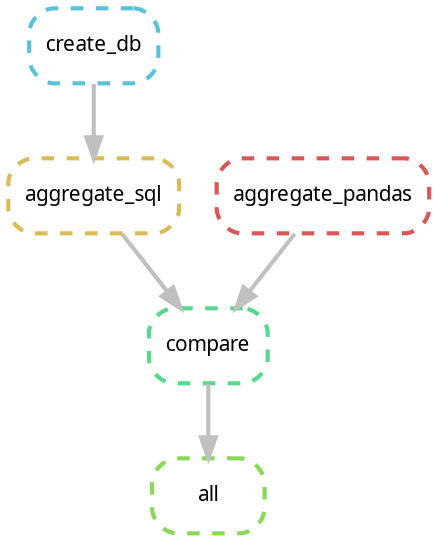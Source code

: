 digraph snakemake_dag {
    graph[bgcolor=white, margin=0];
    node[shape=box, style=rounded, fontname=sans,                 fontsize=10, penwidth=2];
    edge[penwidth=2, color=grey];
	0[label = "all", color = "0.27 0.6 0.85", style="rounded,dashed"];
	1[label = "compare", color = "0.40 0.6 0.85", style="rounded,dashed"];
	2[label = "aggregate_sql", color = "0.13 0.6 0.85", style="rounded,dashed"];
	3[label = "create_db", color = "0.53 0.6 0.85", style="rounded,dashed"];
	4[label = "aggregate_pandas", color = "0.00 0.6 0.85", style="rounded,dashed"];
	1 -> 0
	2 -> 1
	4 -> 1
	3 -> 2
}            
